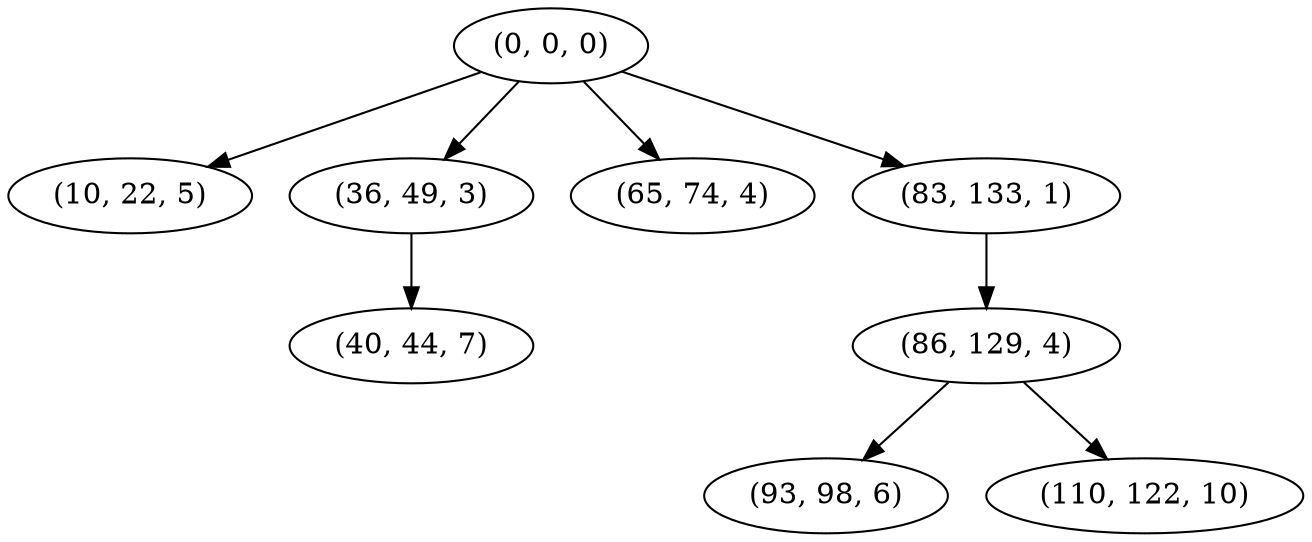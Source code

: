 digraph tree {
    "(0, 0, 0)";
    "(10, 22, 5)";
    "(36, 49, 3)";
    "(40, 44, 7)";
    "(65, 74, 4)";
    "(83, 133, 1)";
    "(86, 129, 4)";
    "(93, 98, 6)";
    "(110, 122, 10)";
    "(0, 0, 0)" -> "(10, 22, 5)";
    "(0, 0, 0)" -> "(36, 49, 3)";
    "(0, 0, 0)" -> "(65, 74, 4)";
    "(0, 0, 0)" -> "(83, 133, 1)";
    "(36, 49, 3)" -> "(40, 44, 7)";
    "(83, 133, 1)" -> "(86, 129, 4)";
    "(86, 129, 4)" -> "(93, 98, 6)";
    "(86, 129, 4)" -> "(110, 122, 10)";
}
